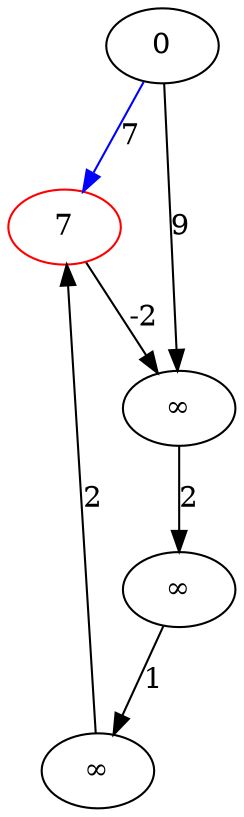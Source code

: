 strict digraph {
	0 -> 1 [label=7]
	0 -> 3 [label=9]
	1 -> 3 [label=-2]
	2 -> 4 [label=1]
	3 -> 2 [label=2]
	4 -> 1 [label=2]
	0 [label=0]
	1 [label=7]
	2 [label=∞]
	3 [label=∞]
	4 [label=∞]
	0 -> 1 [label=7] [color=blue]
	1 [label=7] [color=red]
}
